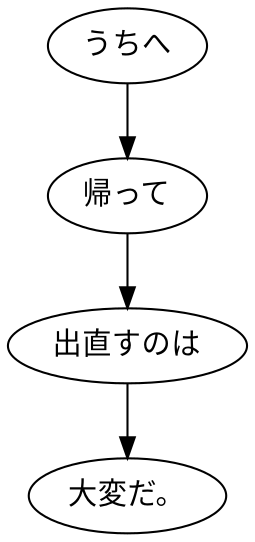 digraph graph8072 {
	node0 [label="うちへ"];
	node1 [label="帰って"];
	node2 [label="出直すのは"];
	node3 [label="大変だ。"];
	node0 -> node1;
	node1 -> node2;
	node2 -> node3;
}
